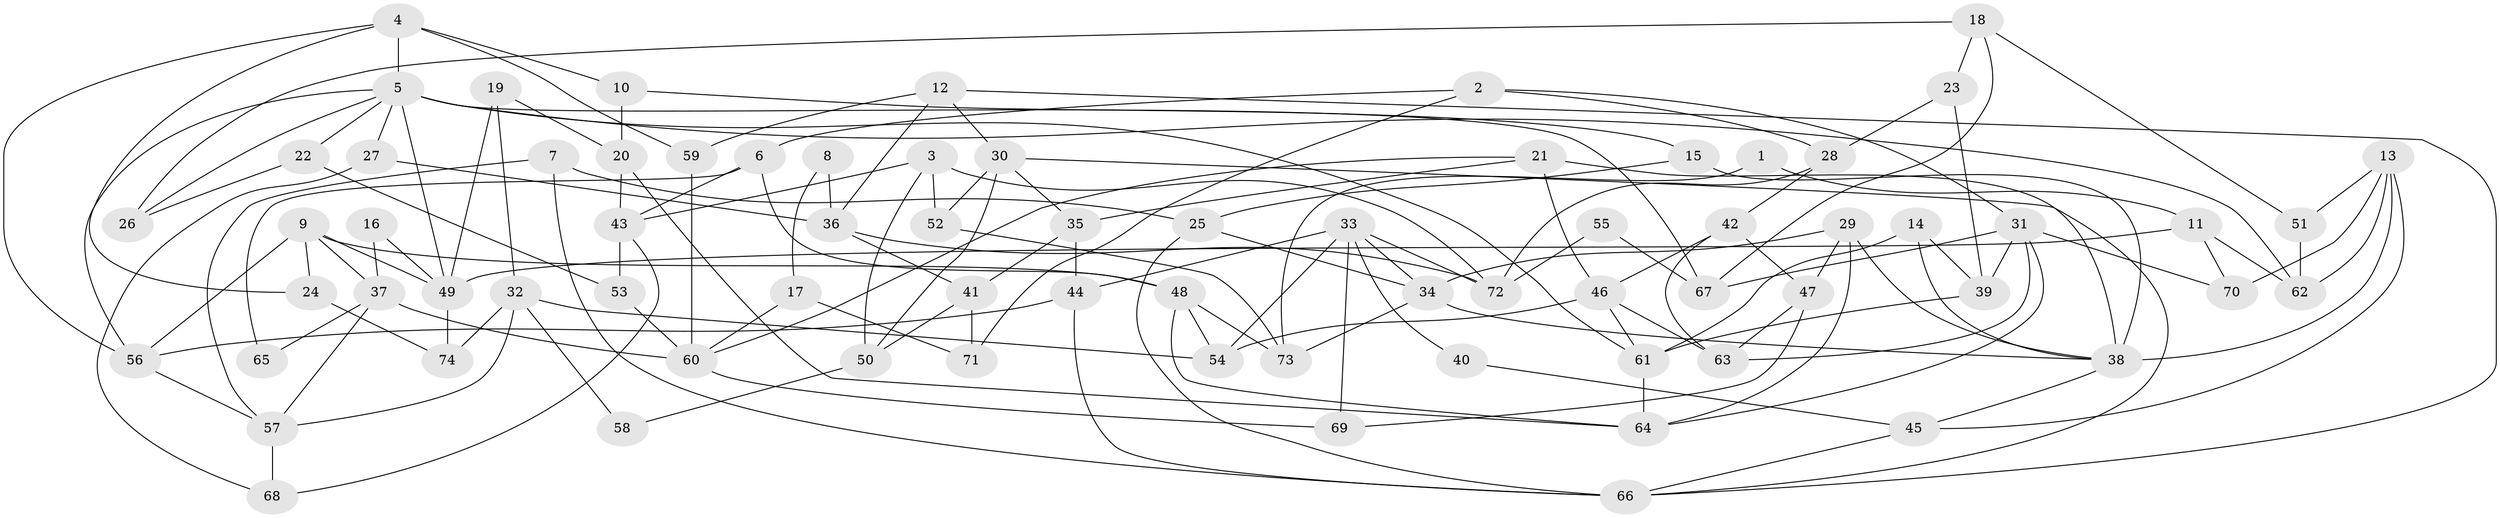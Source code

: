 // Generated by graph-tools (version 1.1) at 2025/02/03/09/25 03:02:15]
// undirected, 74 vertices, 148 edges
graph export_dot {
graph [start="1"]
  node [color=gray90,style=filled];
  1;
  2;
  3;
  4;
  5;
  6;
  7;
  8;
  9;
  10;
  11;
  12;
  13;
  14;
  15;
  16;
  17;
  18;
  19;
  20;
  21;
  22;
  23;
  24;
  25;
  26;
  27;
  28;
  29;
  30;
  31;
  32;
  33;
  34;
  35;
  36;
  37;
  38;
  39;
  40;
  41;
  42;
  43;
  44;
  45;
  46;
  47;
  48;
  49;
  50;
  51;
  52;
  53;
  54;
  55;
  56;
  57;
  58;
  59;
  60;
  61;
  62;
  63;
  64;
  65;
  66;
  67;
  68;
  69;
  70;
  71;
  72;
  73;
  74;
  1 -- 11;
  1 -- 73;
  2 -- 6;
  2 -- 31;
  2 -- 28;
  2 -- 71;
  3 -- 52;
  3 -- 50;
  3 -- 43;
  3 -- 72;
  4 -- 5;
  4 -- 56;
  4 -- 10;
  4 -- 24;
  4 -- 59;
  5 -- 56;
  5 -- 67;
  5 -- 22;
  5 -- 26;
  5 -- 27;
  5 -- 49;
  5 -- 61;
  5 -- 62;
  6 -- 48;
  6 -- 43;
  6 -- 65;
  7 -- 66;
  7 -- 57;
  7 -- 25;
  8 -- 17;
  8 -- 36;
  9 -- 49;
  9 -- 24;
  9 -- 37;
  9 -- 48;
  9 -- 56;
  10 -- 15;
  10 -- 20;
  11 -- 70;
  11 -- 62;
  11 -- 49;
  12 -- 66;
  12 -- 59;
  12 -- 30;
  12 -- 36;
  13 -- 62;
  13 -- 38;
  13 -- 45;
  13 -- 51;
  13 -- 70;
  14 -- 38;
  14 -- 61;
  14 -- 39;
  15 -- 25;
  15 -- 38;
  16 -- 37;
  16 -- 49;
  17 -- 71;
  17 -- 60;
  18 -- 26;
  18 -- 23;
  18 -- 51;
  18 -- 67;
  19 -- 49;
  19 -- 32;
  19 -- 20;
  20 -- 43;
  20 -- 64;
  21 -- 38;
  21 -- 46;
  21 -- 35;
  21 -- 60;
  22 -- 53;
  22 -- 26;
  23 -- 28;
  23 -- 39;
  24 -- 74;
  25 -- 34;
  25 -- 66;
  27 -- 36;
  27 -- 68;
  28 -- 72;
  28 -- 42;
  29 -- 64;
  29 -- 47;
  29 -- 34;
  29 -- 38;
  30 -- 66;
  30 -- 35;
  30 -- 50;
  30 -- 52;
  31 -- 64;
  31 -- 63;
  31 -- 39;
  31 -- 67;
  31 -- 70;
  32 -- 57;
  32 -- 54;
  32 -- 58;
  32 -- 74;
  33 -- 54;
  33 -- 34;
  33 -- 40;
  33 -- 44;
  33 -- 69;
  33 -- 72;
  34 -- 38;
  34 -- 73;
  35 -- 41;
  35 -- 44;
  36 -- 72;
  36 -- 41;
  37 -- 57;
  37 -- 60;
  37 -- 65;
  38 -- 45;
  39 -- 61;
  40 -- 45;
  41 -- 50;
  41 -- 71;
  42 -- 47;
  42 -- 46;
  42 -- 63;
  43 -- 53;
  43 -- 68;
  44 -- 56;
  44 -- 66;
  45 -- 66;
  46 -- 61;
  46 -- 54;
  46 -- 63;
  47 -- 63;
  47 -- 69;
  48 -- 64;
  48 -- 54;
  48 -- 73;
  49 -- 74;
  50 -- 58;
  51 -- 62;
  52 -- 73;
  53 -- 60;
  55 -- 67;
  55 -- 72;
  56 -- 57;
  57 -- 68;
  59 -- 60;
  60 -- 69;
  61 -- 64;
}
